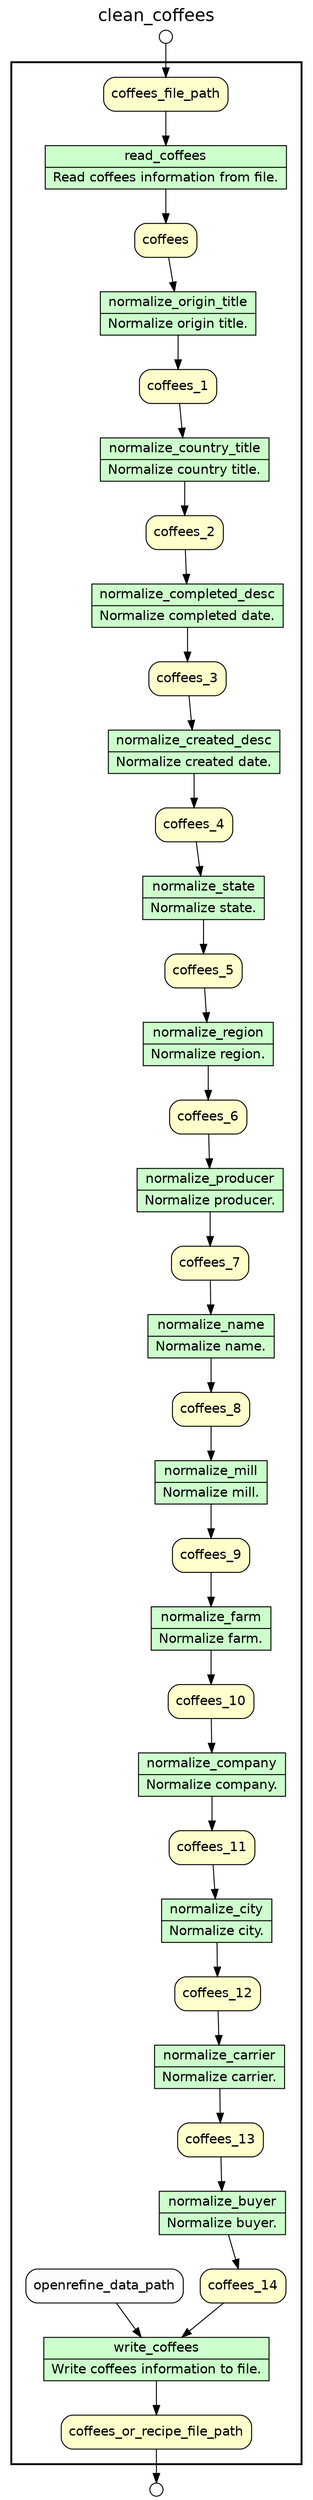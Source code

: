 
/* Start of top-level graph */
digraph Workflow {
rankdir=TB

/* Title for graph */
fontname=Helvetica; fontsize=18; labelloc=t
label=clean_coffees

/* Start of double cluster for drawing box around nodes in workflow */
subgraph cluster_workflow_box_outer { label=""; color=black; penwidth=2
subgraph cluster_workflow_box_inner { label=""; penwidth=0

/* Style for nodes representing atomic programs in workflow */
node[shape=box style=filled fillcolor="#CCFFCC" peripheries=1 fontname=Helvetica]

/* Nodes representing atomic programs in workflow */
read_coffees [shape=record rankdir=LR label="{<f0> read_coffees |<f1> Read coffees information from file.}"];
normalize_origin_title [shape=record rankdir=LR label="{<f0> normalize_origin_title |<f1> Normalize origin title.}"];
normalize_country_title [shape=record rankdir=LR label="{<f0> normalize_country_title |<f1> Normalize country title.}"];
normalize_completed_desc [shape=record rankdir=LR label="{<f0> normalize_completed_desc |<f1> Normalize completed date.}"];
normalize_created_desc [shape=record rankdir=LR label="{<f0> normalize_created_desc |<f1> Normalize created date.}"];
normalize_state [shape=record rankdir=LR label="{<f0> normalize_state |<f1> Normalize state.}"];
normalize_region [shape=record rankdir=LR label="{<f0> normalize_region |<f1> Normalize region.}"];
normalize_producer [shape=record rankdir=LR label="{<f0> normalize_producer |<f1> Normalize producer.}"];
normalize_name [shape=record rankdir=LR label="{<f0> normalize_name |<f1> Normalize name.}"];
normalize_mill [shape=record rankdir=LR label="{<f0> normalize_mill |<f1> Normalize mill.}"];
normalize_farm [shape=record rankdir=LR label="{<f0> normalize_farm |<f1> Normalize farm.}"];
normalize_company [shape=record rankdir=LR label="{<f0> normalize_company |<f1> Normalize company.}"];
normalize_city [shape=record rankdir=LR label="{<f0> normalize_city |<f1> Normalize city.}"];
normalize_carrier [shape=record rankdir=LR label="{<f0> normalize_carrier |<f1> Normalize carrier.}"];
normalize_buyer [shape=record rankdir=LR label="{<f0> normalize_buyer |<f1> Normalize buyer.}"];
write_coffees [shape=record rankdir=LR label="{<f0> write_coffees |<f1> Write coffees information to file.}"];

/* Style for nodes representing non-parameter data channels in workflow */
node[shape=box style="rounded,filled" fillcolor="#FFFFCC" peripheries=1 fontname=Helvetica]

/* Nodes for non-parameter data channels in workflow */
coffees_file_path
coffees
coffees_1
coffees_2
coffees_3
coffees_4
coffees_5
coffees_6
coffees_7
coffees_8
coffees_9
coffees_10
coffees_11
coffees_12
coffees_13
coffees_14
coffees_or_recipe_file_path

/* Style for nodes representing parameter channels in workflow */
node[shape=box style="rounded,filled" fillcolor="#FCFCFC" peripheries=1 fontname=Helvetica]

/* Nodes representing parameter channels in workflow */

/* Edges representing connections between programs and channels */
read_coffees -> coffees
coffees_file_path -> read_coffees
normalize_origin_title -> coffees_1
coffees -> normalize_origin_title
normalize_country_title -> coffees_2
coffees_1 -> normalize_country_title
normalize_completed_desc -> coffees_3
coffees_2 -> normalize_completed_desc
normalize_created_desc -> coffees_4
coffees_3 -> normalize_created_desc
normalize_state -> coffees_5
coffees_4 -> normalize_state
normalize_region -> coffees_6
coffees_5 -> normalize_region
normalize_producer -> coffees_7
coffees_6 -> normalize_producer
normalize_name -> coffees_8
coffees_7 -> normalize_name
normalize_mill -> coffees_9
coffees_8 -> normalize_mill
normalize_farm -> coffees_10
coffees_9 -> normalize_farm
normalize_company -> coffees_11
coffees_10 -> normalize_company
normalize_city -> coffees_12
coffees_11 -> normalize_city
normalize_carrier -> coffees_13
coffees_12 -> normalize_carrier
normalize_buyer -> coffees_14
coffees_13 -> normalize_buyer
write_coffees -> coffees_or_recipe_file_path
openrefine_data_path -> write_coffees
coffees_14 -> write_coffees

/* End of double cluster for drawing box around nodes in workflow */
}}

/* Style for nodes representing workflow input ports */
node[shape=circle style="rounded,filled" fillcolor="#FFFFFF" peripheries=1 fontname=Helvetica width=0.2]

/* Nodes representing workflow input ports */
coffees_file_path_input_port [label=""]

/* Style for nodes representing workflow output ports */
node[shape=circle style="rounded,filled" fillcolor="#FFFFFF" peripheries=1 fontname=Helvetica width=0.2]

/* Nodes representing workflow output ports */
coffees_or_recipe_file_path_output_port [label=""]

/* Edges from input ports to channels */
coffees_file_path_input_port -> coffees_file_path

/* Edges from channels to output ports */
coffees_or_recipe_file_path -> coffees_or_recipe_file_path_output_port

/* End of top-level graph */
}
